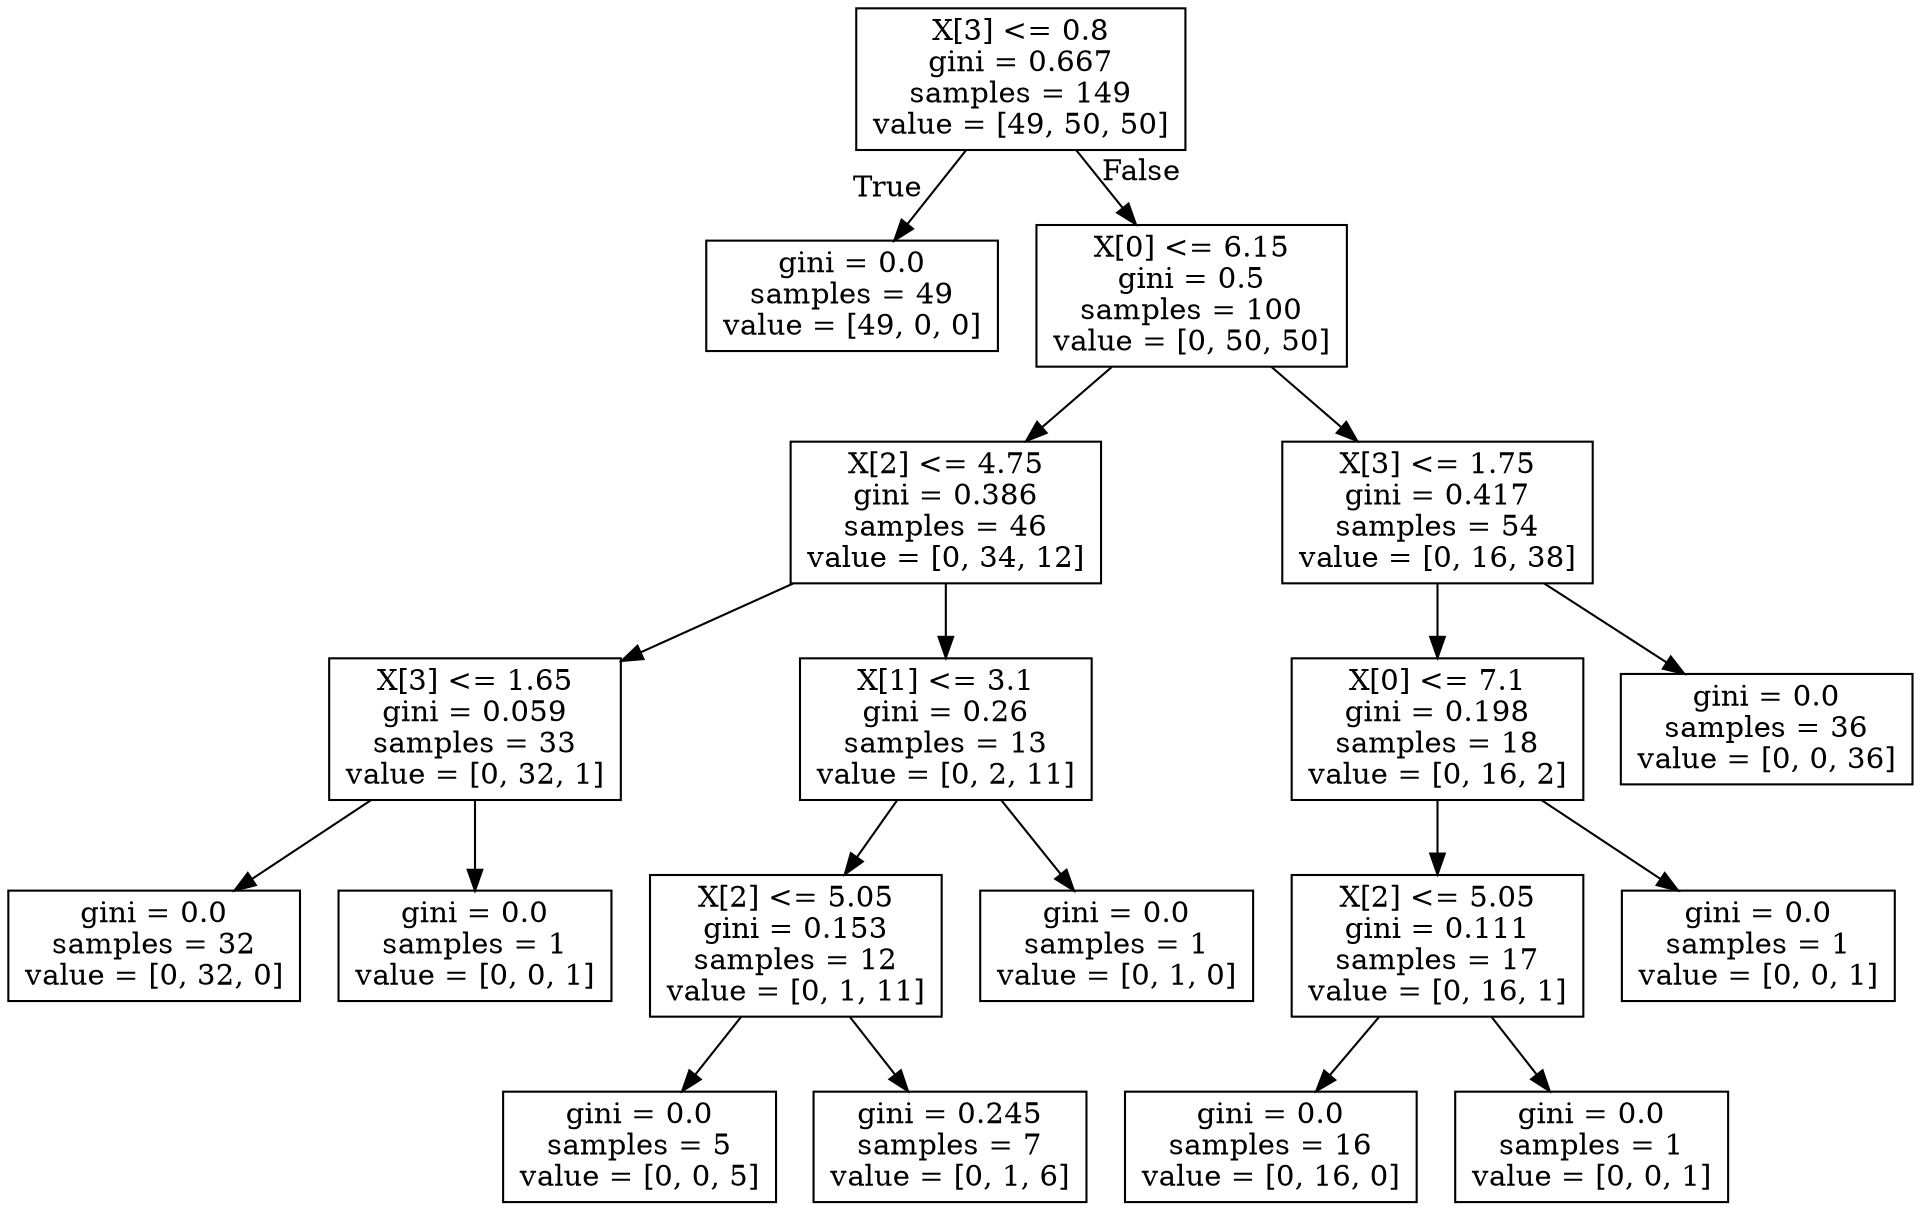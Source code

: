 digraph Tree {
node [shape=box] ;
0 [label="X[3] <= 0.8\ngini = 0.667\nsamples = 149\nvalue = [49, 50, 50]"] ;
1 [label="gini = 0.0\nsamples = 49\nvalue = [49, 0, 0]"] ;
0 -> 1 [labeldistance=2.5, labelangle=45, headlabel="True"] ;
2 [label="X[0] <= 6.15\ngini = 0.5\nsamples = 100\nvalue = [0, 50, 50]"] ;
0 -> 2 [labeldistance=2.5, labelangle=-45, headlabel="False"] ;
3 [label="X[2] <= 4.75\ngini = 0.386\nsamples = 46\nvalue = [0, 34, 12]"] ;
2 -> 3 ;
4 [label="X[3] <= 1.65\ngini = 0.059\nsamples = 33\nvalue = [0, 32, 1]"] ;
3 -> 4 ;
5 [label="gini = 0.0\nsamples = 32\nvalue = [0, 32, 0]"] ;
4 -> 5 ;
6 [label="gini = 0.0\nsamples = 1\nvalue = [0, 0, 1]"] ;
4 -> 6 ;
7 [label="X[1] <= 3.1\ngini = 0.26\nsamples = 13\nvalue = [0, 2, 11]"] ;
3 -> 7 ;
8 [label="X[2] <= 5.05\ngini = 0.153\nsamples = 12\nvalue = [0, 1, 11]"] ;
7 -> 8 ;
9 [label="gini = 0.0\nsamples = 5\nvalue = [0, 0, 5]"] ;
8 -> 9 ;
10 [label="gini = 0.245\nsamples = 7\nvalue = [0, 1, 6]"] ;
8 -> 10 ;
11 [label="gini = 0.0\nsamples = 1\nvalue = [0, 1, 0]"] ;
7 -> 11 ;
12 [label="X[3] <= 1.75\ngini = 0.417\nsamples = 54\nvalue = [0, 16, 38]"] ;
2 -> 12 ;
13 [label="X[0] <= 7.1\ngini = 0.198\nsamples = 18\nvalue = [0, 16, 2]"] ;
12 -> 13 ;
14 [label="X[2] <= 5.05\ngini = 0.111\nsamples = 17\nvalue = [0, 16, 1]"] ;
13 -> 14 ;
15 [label="gini = 0.0\nsamples = 16\nvalue = [0, 16, 0]"] ;
14 -> 15 ;
16 [label="gini = 0.0\nsamples = 1\nvalue = [0, 0, 1]"] ;
14 -> 16 ;
17 [label="gini = 0.0\nsamples = 1\nvalue = [0, 0, 1]"] ;
13 -> 17 ;
18 [label="gini = 0.0\nsamples = 36\nvalue = [0, 0, 36]"] ;
12 -> 18 ;
}